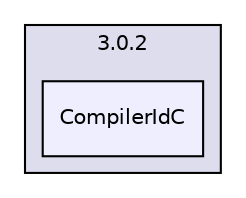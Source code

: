 digraph "Library/CMakeFiles/3.0.2/CompilerIdC" {
  compound=true
  node [ fontsize="10", fontname="Helvetica"];
  edge [ labelfontsize="10", labelfontname="Helvetica"];
  subgraph clusterdir_23d8d1e2c20dc27e18a4a8cf06e77c3a {
    graph [ bgcolor="#ddddee", pencolor="black", label="3.0.2" fontname="Helvetica", fontsize="10", URL="dir_23d8d1e2c20dc27e18a4a8cf06e77c3a.html"]
  dir_4572b5d07098a9aea86a6ccf620a0133 [shape=box, label="CompilerIdC", style="filled", fillcolor="#eeeeff", pencolor="black", URL="dir_4572b5d07098a9aea86a6ccf620a0133.html"];
  }
}
